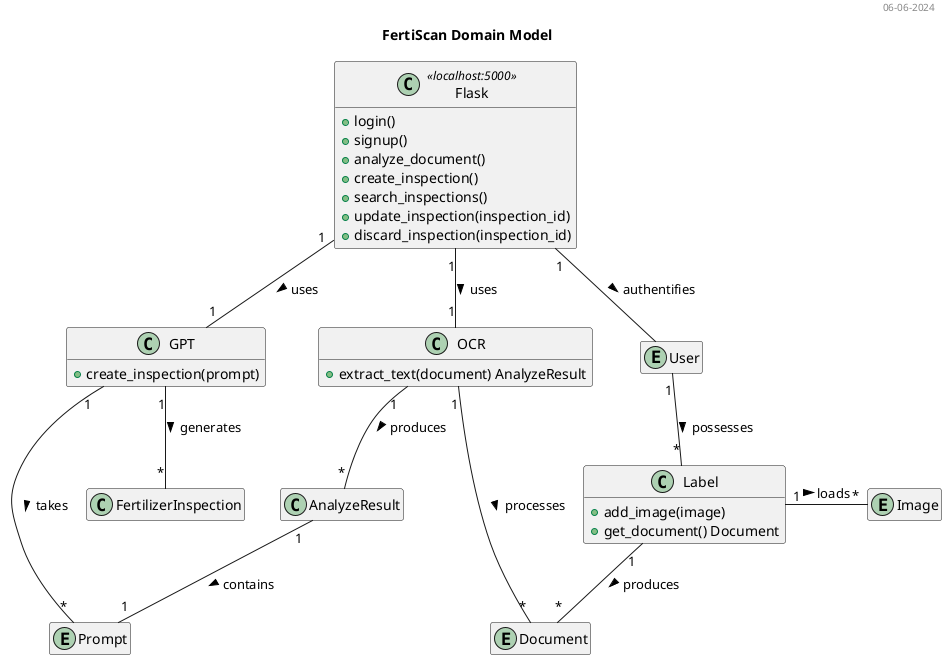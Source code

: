 @startuml Model Diagram

header 06-06-2024
 
title FertiScan Domain Model
 
hide empty members
 
class "Flask" as S <<localhost:5000>> {
  + login()
  + signup()
  + analyze_document()
  + create_inspection()
  + search_inspections()
  + update_inspection(inspection_id)
  + discard_inspection(inspection_id)
}

class "Label" as DS {
+ add_image(image)
+ get_document() Document
}

class "GPT" as LLM {
+ create_inspection(prompt)
}

class "OCR" {
+ extract_text(document) AnalyzeResult
}

class "AnalyzeResult" as R
entity "User" as U
entity "Image" as I
entity "Document" as D
entity "Prompt" as P 
class "FertilizerInspection" as F
 
 
S "1" -- "1" OCR: uses >
S "1" -- "1" LLM: uses >
S "1" -- U: authentifies >

U "1" -- "*" DS: possesses > 
OCR "1" -- "*" D: processes >
OCR "1" -- "*" R: produces >
DS "1" -- "*" D: produces > 
DS "1" - "*" I: loads >
LLM "1" -- "*" P: takes >
LLM "1" -- "*" F: generates >
R "1" -- "1" P: contains >

@enduml
